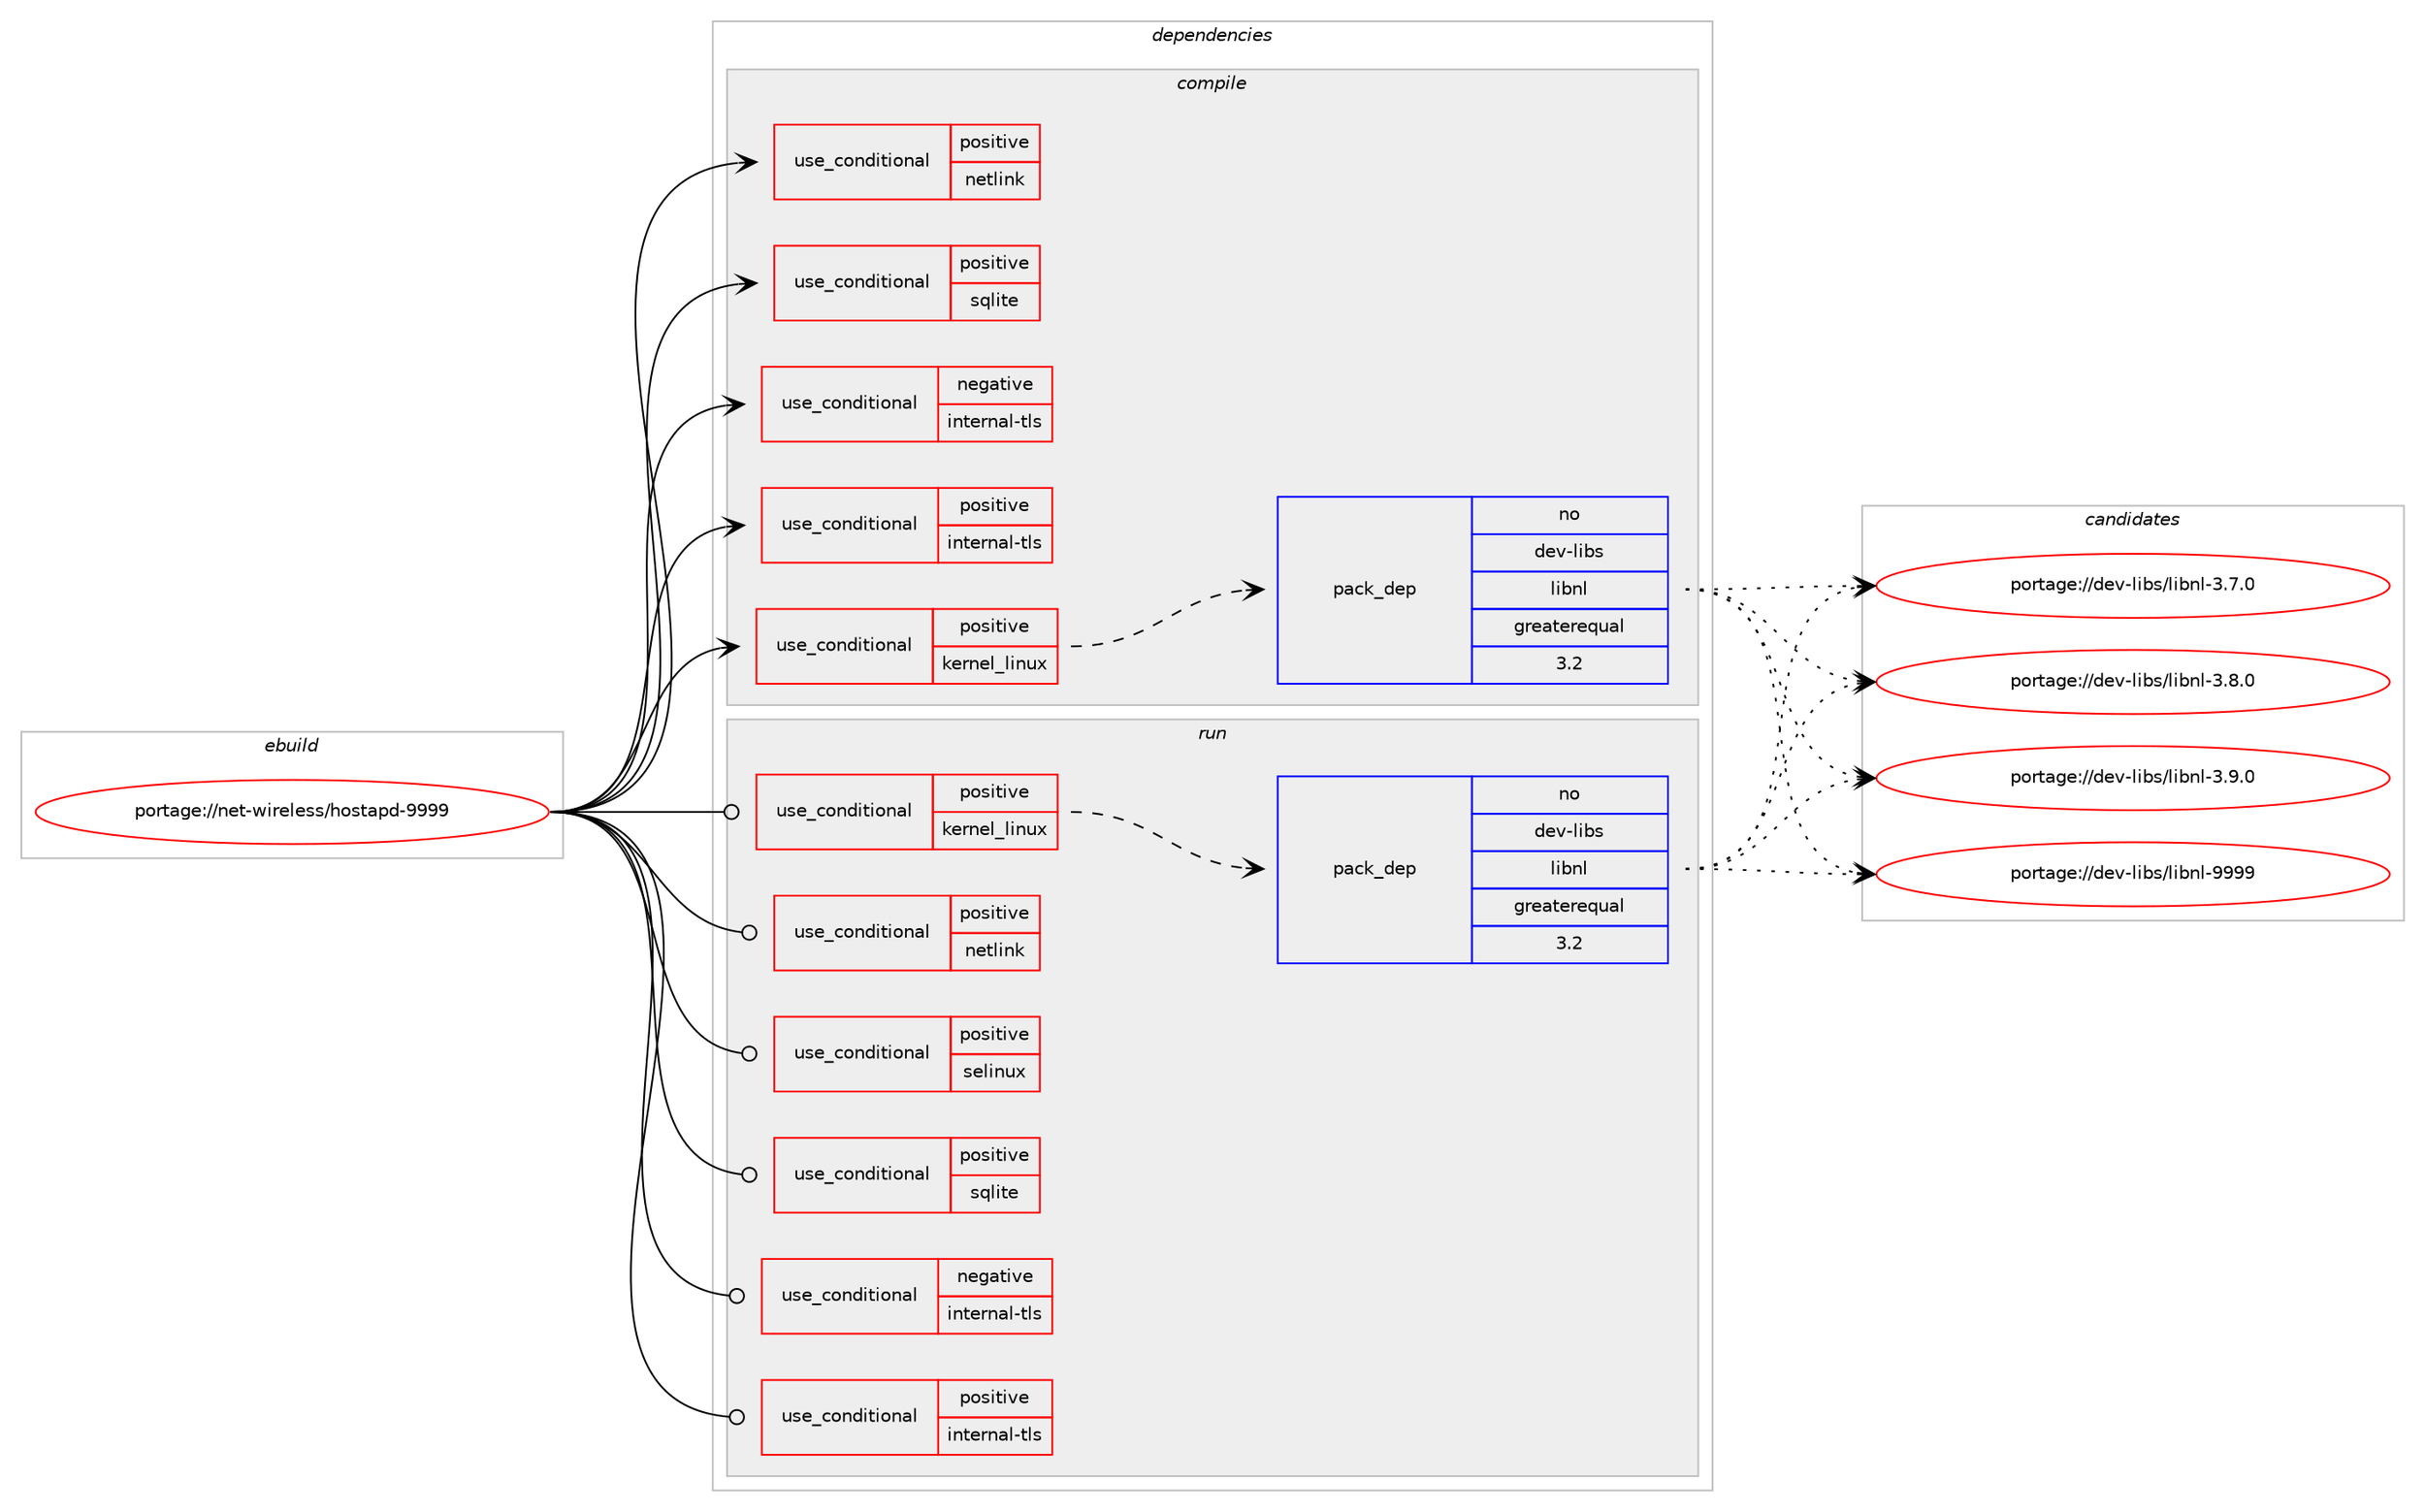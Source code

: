 digraph prolog {

# *************
# Graph options
# *************

newrank=true;
concentrate=true;
compound=true;
graph [rankdir=LR,fontname=Helvetica,fontsize=10,ranksep=1.5];#, ranksep=2.5, nodesep=0.2];
edge  [arrowhead=vee];
node  [fontname=Helvetica,fontsize=10];

# **********
# The ebuild
# **********

subgraph cluster_leftcol {
color=gray;
rank=same;
label=<<i>ebuild</i>>;
id [label="portage://net-wireless/hostapd-9999", color=red, width=4, href="../net-wireless/hostapd-9999.svg"];
}

# ****************
# The dependencies
# ****************

subgraph cluster_midcol {
color=gray;
label=<<i>dependencies</i>>;
subgraph cluster_compile {
fillcolor="#eeeeee";
style=filled;
label=<<i>compile</i>>;
subgraph cond100712 {
dependency196758 [label=<<TABLE BORDER="0" CELLBORDER="1" CELLSPACING="0" CELLPADDING="4"><TR><TD ROWSPAN="3" CELLPADDING="10">use_conditional</TD></TR><TR><TD>negative</TD></TR><TR><TD>internal-tls</TD></TR></TABLE>>, shape=none, color=red];
# *** BEGIN UNKNOWN DEPENDENCY TYPE (TODO) ***
# dependency196758 -> package_dependency(portage://net-wireless/hostapd-9999,install,no,dev-libs,openssl,none,[,,],[slot(0),equal],[use(disable(bindist),negative)])
# *** END UNKNOWN DEPENDENCY TYPE (TODO) ***

}
id:e -> dependency196758:w [weight=20,style="solid",arrowhead="vee"];
subgraph cond100713 {
dependency196759 [label=<<TABLE BORDER="0" CELLBORDER="1" CELLSPACING="0" CELLPADDING="4"><TR><TD ROWSPAN="3" CELLPADDING="10">use_conditional</TD></TR><TR><TD>positive</TD></TR><TR><TD>internal-tls</TD></TR></TABLE>>, shape=none, color=red];
# *** BEGIN UNKNOWN DEPENDENCY TYPE (TODO) ***
# dependency196759 -> package_dependency(portage://net-wireless/hostapd-9999,install,no,dev-libs,libtommath,none,[,,],[],[])
# *** END UNKNOWN DEPENDENCY TYPE (TODO) ***

}
id:e -> dependency196759:w [weight=20,style="solid",arrowhead="vee"];
subgraph cond100714 {
dependency196760 [label=<<TABLE BORDER="0" CELLBORDER="1" CELLSPACING="0" CELLPADDING="4"><TR><TD ROWSPAN="3" CELLPADDING="10">use_conditional</TD></TR><TR><TD>positive</TD></TR><TR><TD>kernel_linux</TD></TR></TABLE>>, shape=none, color=red];
# *** BEGIN UNKNOWN DEPENDENCY TYPE (TODO) ***
# dependency196760 -> package_dependency(portage://net-wireless/hostapd-9999,install,no,net-wireless,wireless-regdb,none,[,,],[],[])
# *** END UNKNOWN DEPENDENCY TYPE (TODO) ***

subgraph pack93304 {
dependency196761 [label=<<TABLE BORDER="0" CELLBORDER="1" CELLSPACING="0" CELLPADDING="4" WIDTH="220"><TR><TD ROWSPAN="6" CELLPADDING="30">pack_dep</TD></TR><TR><TD WIDTH="110">no</TD></TR><TR><TD>dev-libs</TD></TR><TR><TD>libnl</TD></TR><TR><TD>greaterequal</TD></TR><TR><TD>3.2</TD></TR></TABLE>>, shape=none, color=blue];
}
dependency196760:e -> dependency196761:w [weight=20,style="dashed",arrowhead="vee"];
}
id:e -> dependency196760:w [weight=20,style="solid",arrowhead="vee"];
subgraph cond100715 {
dependency196762 [label=<<TABLE BORDER="0" CELLBORDER="1" CELLSPACING="0" CELLPADDING="4"><TR><TD ROWSPAN="3" CELLPADDING="10">use_conditional</TD></TR><TR><TD>positive</TD></TR><TR><TD>netlink</TD></TR></TABLE>>, shape=none, color=red];
# *** BEGIN UNKNOWN DEPENDENCY TYPE (TODO) ***
# dependency196762 -> package_dependency(portage://net-wireless/hostapd-9999,install,no,net-libs,libnfnetlink,none,[,,],[],[])
# *** END UNKNOWN DEPENDENCY TYPE (TODO) ***

}
id:e -> dependency196762:w [weight=20,style="solid",arrowhead="vee"];
subgraph cond100716 {
dependency196763 [label=<<TABLE BORDER="0" CELLBORDER="1" CELLSPACING="0" CELLPADDING="4"><TR><TD ROWSPAN="3" CELLPADDING="10">use_conditional</TD></TR><TR><TD>positive</TD></TR><TR><TD>sqlite</TD></TR></TABLE>>, shape=none, color=red];
# *** BEGIN UNKNOWN DEPENDENCY TYPE (TODO) ***
# dependency196763 -> package_dependency(portage://net-wireless/hostapd-9999,install,no,dev-db,sqlite,none,[,,],[slot(3)],[])
# *** END UNKNOWN DEPENDENCY TYPE (TODO) ***

}
id:e -> dependency196763:w [weight=20,style="solid",arrowhead="vee"];
}
subgraph cluster_compileandrun {
fillcolor="#eeeeee";
style=filled;
label=<<i>compile and run</i>>;
}
subgraph cluster_run {
fillcolor="#eeeeee";
style=filled;
label=<<i>run</i>>;
subgraph cond100717 {
dependency196764 [label=<<TABLE BORDER="0" CELLBORDER="1" CELLSPACING="0" CELLPADDING="4"><TR><TD ROWSPAN="3" CELLPADDING="10">use_conditional</TD></TR><TR><TD>negative</TD></TR><TR><TD>internal-tls</TD></TR></TABLE>>, shape=none, color=red];
# *** BEGIN UNKNOWN DEPENDENCY TYPE (TODO) ***
# dependency196764 -> package_dependency(portage://net-wireless/hostapd-9999,run,no,dev-libs,openssl,none,[,,],[slot(0),equal],[use(disable(bindist),negative)])
# *** END UNKNOWN DEPENDENCY TYPE (TODO) ***

}
id:e -> dependency196764:w [weight=20,style="solid",arrowhead="odot"];
subgraph cond100718 {
dependency196765 [label=<<TABLE BORDER="0" CELLBORDER="1" CELLSPACING="0" CELLPADDING="4"><TR><TD ROWSPAN="3" CELLPADDING="10">use_conditional</TD></TR><TR><TD>positive</TD></TR><TR><TD>internal-tls</TD></TR></TABLE>>, shape=none, color=red];
# *** BEGIN UNKNOWN DEPENDENCY TYPE (TODO) ***
# dependency196765 -> package_dependency(portage://net-wireless/hostapd-9999,run,no,dev-libs,libtommath,none,[,,],[],[])
# *** END UNKNOWN DEPENDENCY TYPE (TODO) ***

}
id:e -> dependency196765:w [weight=20,style="solid",arrowhead="odot"];
subgraph cond100719 {
dependency196766 [label=<<TABLE BORDER="0" CELLBORDER="1" CELLSPACING="0" CELLPADDING="4"><TR><TD ROWSPAN="3" CELLPADDING="10">use_conditional</TD></TR><TR><TD>positive</TD></TR><TR><TD>kernel_linux</TD></TR></TABLE>>, shape=none, color=red];
# *** BEGIN UNKNOWN DEPENDENCY TYPE (TODO) ***
# dependency196766 -> package_dependency(portage://net-wireless/hostapd-9999,run,no,net-wireless,wireless-regdb,none,[,,],[],[])
# *** END UNKNOWN DEPENDENCY TYPE (TODO) ***

subgraph pack93305 {
dependency196767 [label=<<TABLE BORDER="0" CELLBORDER="1" CELLSPACING="0" CELLPADDING="4" WIDTH="220"><TR><TD ROWSPAN="6" CELLPADDING="30">pack_dep</TD></TR><TR><TD WIDTH="110">no</TD></TR><TR><TD>dev-libs</TD></TR><TR><TD>libnl</TD></TR><TR><TD>greaterequal</TD></TR><TR><TD>3.2</TD></TR></TABLE>>, shape=none, color=blue];
}
dependency196766:e -> dependency196767:w [weight=20,style="dashed",arrowhead="vee"];
}
id:e -> dependency196766:w [weight=20,style="solid",arrowhead="odot"];
subgraph cond100720 {
dependency196768 [label=<<TABLE BORDER="0" CELLBORDER="1" CELLSPACING="0" CELLPADDING="4"><TR><TD ROWSPAN="3" CELLPADDING="10">use_conditional</TD></TR><TR><TD>positive</TD></TR><TR><TD>netlink</TD></TR></TABLE>>, shape=none, color=red];
# *** BEGIN UNKNOWN DEPENDENCY TYPE (TODO) ***
# dependency196768 -> package_dependency(portage://net-wireless/hostapd-9999,run,no,net-libs,libnfnetlink,none,[,,],[],[])
# *** END UNKNOWN DEPENDENCY TYPE (TODO) ***

}
id:e -> dependency196768:w [weight=20,style="solid",arrowhead="odot"];
subgraph cond100721 {
dependency196769 [label=<<TABLE BORDER="0" CELLBORDER="1" CELLSPACING="0" CELLPADDING="4"><TR><TD ROWSPAN="3" CELLPADDING="10">use_conditional</TD></TR><TR><TD>positive</TD></TR><TR><TD>selinux</TD></TR></TABLE>>, shape=none, color=red];
# *** BEGIN UNKNOWN DEPENDENCY TYPE (TODO) ***
# dependency196769 -> package_dependency(portage://net-wireless/hostapd-9999,run,no,sec-policy,selinux-hostapd,none,[,,],[],[])
# *** END UNKNOWN DEPENDENCY TYPE (TODO) ***

}
id:e -> dependency196769:w [weight=20,style="solid",arrowhead="odot"];
subgraph cond100722 {
dependency196770 [label=<<TABLE BORDER="0" CELLBORDER="1" CELLSPACING="0" CELLPADDING="4"><TR><TD ROWSPAN="3" CELLPADDING="10">use_conditional</TD></TR><TR><TD>positive</TD></TR><TR><TD>sqlite</TD></TR></TABLE>>, shape=none, color=red];
# *** BEGIN UNKNOWN DEPENDENCY TYPE (TODO) ***
# dependency196770 -> package_dependency(portage://net-wireless/hostapd-9999,run,no,dev-db,sqlite,none,[,,],[slot(3)],[])
# *** END UNKNOWN DEPENDENCY TYPE (TODO) ***

}
id:e -> dependency196770:w [weight=20,style="solid",arrowhead="odot"];
}
}

# **************
# The candidates
# **************

subgraph cluster_choices {
rank=same;
color=gray;
label=<<i>candidates</i>>;

subgraph choice93304 {
color=black;
nodesep=1;
choice10010111845108105981154710810598110108455146554648 [label="portage://dev-libs/libnl-3.7.0", color=red, width=4,href="../dev-libs/libnl-3.7.0.svg"];
choice10010111845108105981154710810598110108455146564648 [label="portage://dev-libs/libnl-3.8.0", color=red, width=4,href="../dev-libs/libnl-3.8.0.svg"];
choice10010111845108105981154710810598110108455146574648 [label="portage://dev-libs/libnl-3.9.0", color=red, width=4,href="../dev-libs/libnl-3.9.0.svg"];
choice100101118451081059811547108105981101084557575757 [label="portage://dev-libs/libnl-9999", color=red, width=4,href="../dev-libs/libnl-9999.svg"];
dependency196761:e -> choice10010111845108105981154710810598110108455146554648:w [style=dotted,weight="100"];
dependency196761:e -> choice10010111845108105981154710810598110108455146564648:w [style=dotted,weight="100"];
dependency196761:e -> choice10010111845108105981154710810598110108455146574648:w [style=dotted,weight="100"];
dependency196761:e -> choice100101118451081059811547108105981101084557575757:w [style=dotted,weight="100"];
}
subgraph choice93305 {
color=black;
nodesep=1;
choice10010111845108105981154710810598110108455146554648 [label="portage://dev-libs/libnl-3.7.0", color=red, width=4,href="../dev-libs/libnl-3.7.0.svg"];
choice10010111845108105981154710810598110108455146564648 [label="portage://dev-libs/libnl-3.8.0", color=red, width=4,href="../dev-libs/libnl-3.8.0.svg"];
choice10010111845108105981154710810598110108455146574648 [label="portage://dev-libs/libnl-3.9.0", color=red, width=4,href="../dev-libs/libnl-3.9.0.svg"];
choice100101118451081059811547108105981101084557575757 [label="portage://dev-libs/libnl-9999", color=red, width=4,href="../dev-libs/libnl-9999.svg"];
dependency196767:e -> choice10010111845108105981154710810598110108455146554648:w [style=dotted,weight="100"];
dependency196767:e -> choice10010111845108105981154710810598110108455146564648:w [style=dotted,weight="100"];
dependency196767:e -> choice10010111845108105981154710810598110108455146574648:w [style=dotted,weight="100"];
dependency196767:e -> choice100101118451081059811547108105981101084557575757:w [style=dotted,weight="100"];
}
}

}
